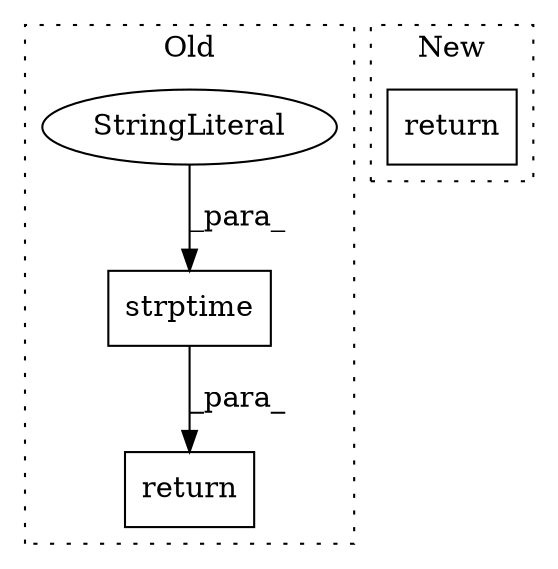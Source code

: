 digraph G {
subgraph cluster0 {
1 [label="strptime" a="32" s="2289,2320" l="9,1" shape="box"];
3 [label="return" a="41" s="2327" l="7" shape="box"];
4 [label="StringLiteral" a="45" s="2309" l="11" shape="ellipse"];
label = "Old";
style="dotted";
}
subgraph cluster1 {
2 [label="return" a="41" s="3616" l="7" shape="box"];
label = "New";
style="dotted";
}
1 -> 3 [label="_para_"];
4 -> 1 [label="_para_"];
}